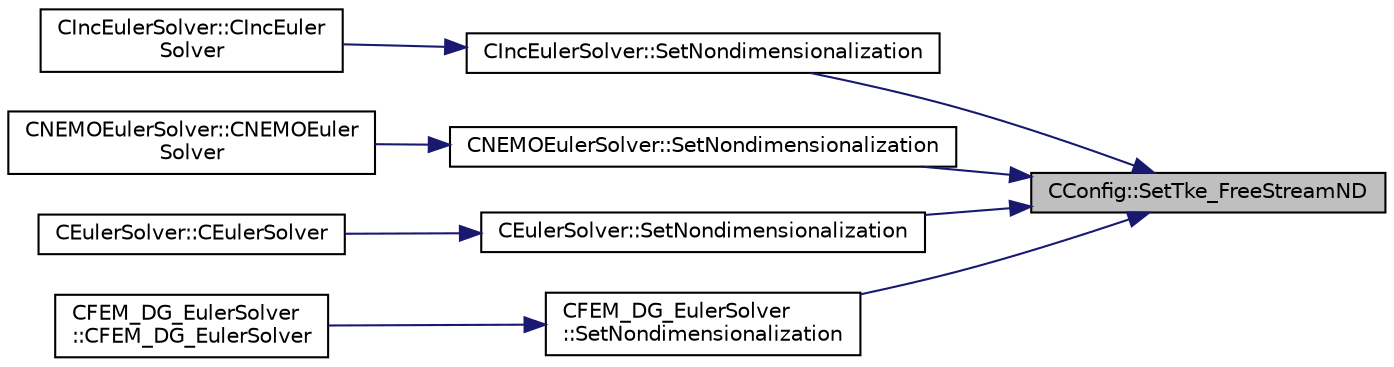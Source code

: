 digraph "CConfig::SetTke_FreeStreamND"
{
 // LATEX_PDF_SIZE
  edge [fontname="Helvetica",fontsize="10",labelfontname="Helvetica",labelfontsize="10"];
  node [fontname="Helvetica",fontsize="10",shape=record];
  rankdir="RL";
  Node1 [label="CConfig::SetTke_FreeStreamND",height=0.2,width=0.4,color="black", fillcolor="grey75", style="filled", fontcolor="black",tooltip="Set the non-dimensional freestream turbulent kinetic energy."];
  Node1 -> Node2 [dir="back",color="midnightblue",fontsize="10",style="solid",fontname="Helvetica"];
  Node2 [label="CIncEulerSolver::SetNondimensionalization",height=0.2,width=0.4,color="black", fillcolor="white", style="filled",URL="$classCIncEulerSolver.html#a2cffaa24417cb3803d36d38b3874d6d0",tooltip="Set the solver nondimensionalization."];
  Node2 -> Node3 [dir="back",color="midnightblue",fontsize="10",style="solid",fontname="Helvetica"];
  Node3 [label="CIncEulerSolver::CIncEuler\lSolver",height=0.2,width=0.4,color="black", fillcolor="white", style="filled",URL="$classCIncEulerSolver.html#a2a0c72c1d1d79e45c69da03e01f6281a",tooltip="Constructor of the class."];
  Node1 -> Node4 [dir="back",color="midnightblue",fontsize="10",style="solid",fontname="Helvetica"];
  Node4 [label="CNEMOEulerSolver::SetNondimensionalization",height=0.2,width=0.4,color="black", fillcolor="white", style="filled",URL="$classCNEMOEulerSolver.html#ad23673d38da9e895e4802b6d4d000c1b",tooltip="Set the fluid solver nondimensionalization."];
  Node4 -> Node5 [dir="back",color="midnightblue",fontsize="10",style="solid",fontname="Helvetica"];
  Node5 [label="CNEMOEulerSolver::CNEMOEuler\lSolver",height=0.2,width=0.4,color="black", fillcolor="white", style="filled",URL="$classCNEMOEulerSolver.html#a192d56e184ee19ad0b0dd3282b74f1e6",tooltip="Contructor of the class."];
  Node1 -> Node6 [dir="back",color="midnightblue",fontsize="10",style="solid",fontname="Helvetica"];
  Node6 [label="CEulerSolver::SetNondimensionalization",height=0.2,width=0.4,color="black", fillcolor="white", style="filled",URL="$classCEulerSolver.html#a1c633d6e77fefb2e76308e2ba0af0c2c",tooltip="Set the solver nondimensionalization."];
  Node6 -> Node7 [dir="back",color="midnightblue",fontsize="10",style="solid",fontname="Helvetica"];
  Node7 [label="CEulerSolver::CEulerSolver",height=0.2,width=0.4,color="black", fillcolor="white", style="filled",URL="$classCEulerSolver.html#acb987947b2e76a9900605cb5fee72460",tooltip="Main constructor of this class."];
  Node1 -> Node8 [dir="back",color="midnightblue",fontsize="10",style="solid",fontname="Helvetica"];
  Node8 [label="CFEM_DG_EulerSolver\l::SetNondimensionalization",height=0.2,width=0.4,color="black", fillcolor="white", style="filled",URL="$classCFEM__DG__EulerSolver.html#a31316dc2fe564329d9bb372961b10a3a",tooltip="Set the fluid solver nondimensionalization."];
  Node8 -> Node9 [dir="back",color="midnightblue",fontsize="10",style="solid",fontname="Helvetica"];
  Node9 [label="CFEM_DG_EulerSolver\l::CFEM_DG_EulerSolver",height=0.2,width=0.4,color="black", fillcolor="white", style="filled",URL="$classCFEM__DG__EulerSolver.html#a70d30ef9e7cd7620d54ec73f4b1ed28c",tooltip=" "];
}
